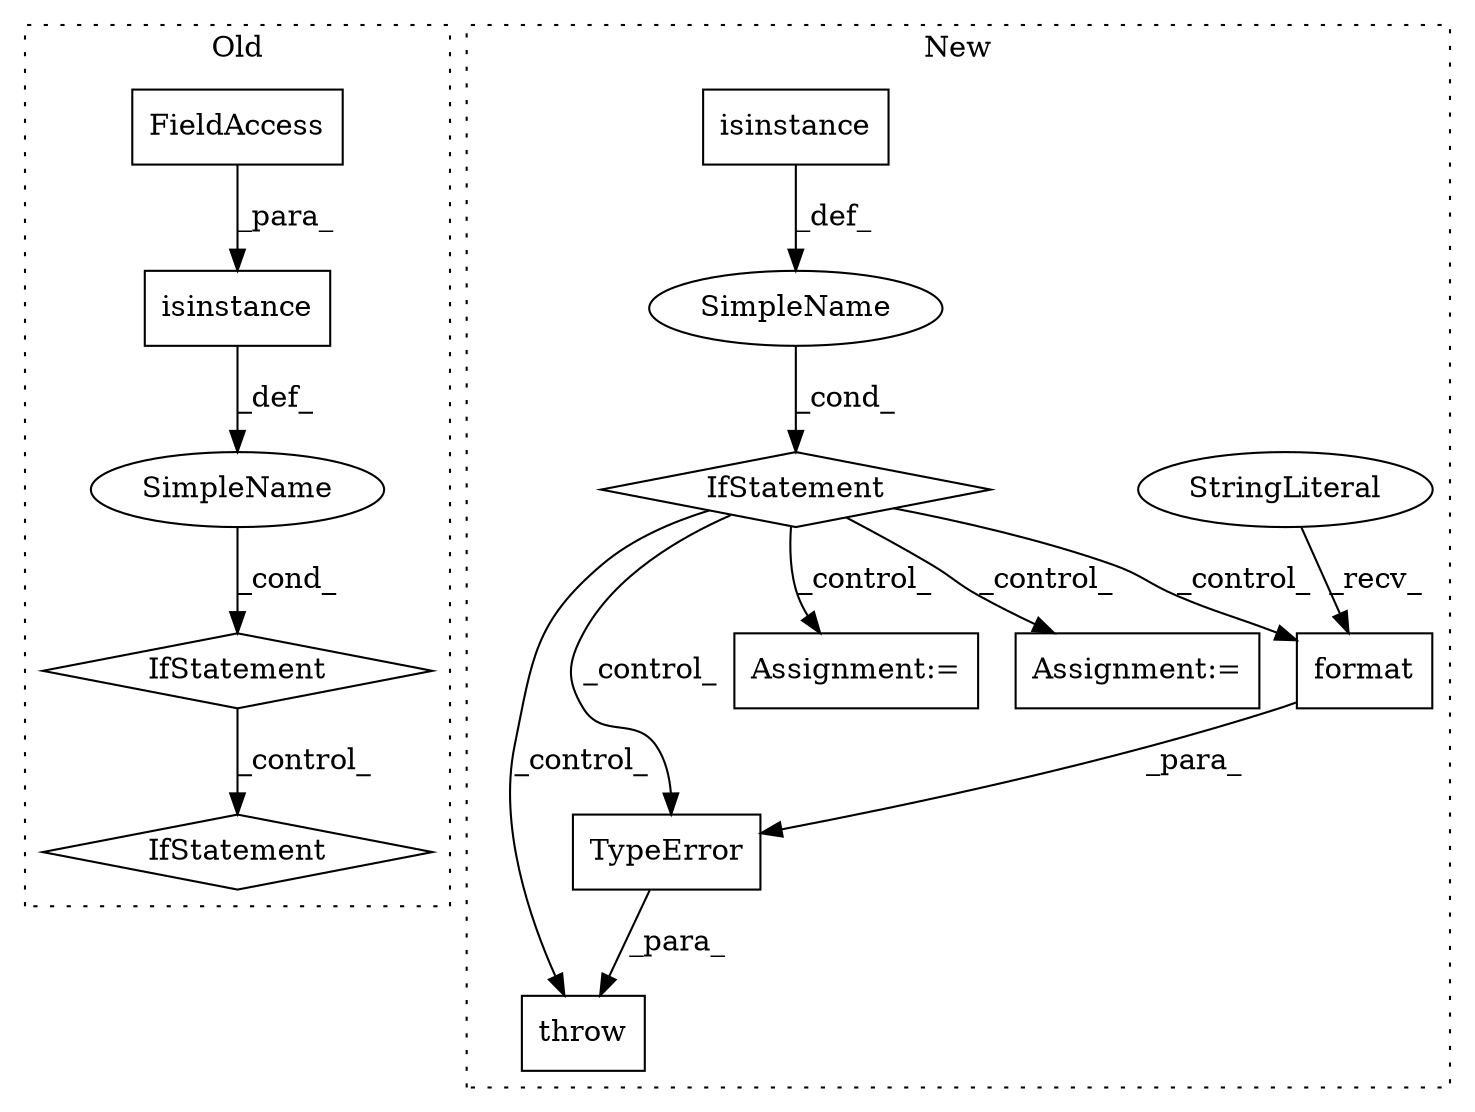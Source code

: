 digraph G {
subgraph cluster0 {
1 [label="isinstance" a="32" s="2330,2386" l="11,2" shape="box"];
4 [label="IfStatement" a="25" s="2326,2388" l="4,2" shape="diamond"];
5 [label="FieldAccess" a="22" s="2341" l="15" shape="box"];
9 [label="IfStatement" a="25" s="2529" l="39" shape="diamond"];
10 [label="SimpleName" a="42" s="" l="" shape="ellipse"];
label = "Old";
style="dotted";
}
subgraph cluster1 {
2 [label="TypeError" a="32" s="3707,3836" l="10,1" shape="box"];
3 [label="throw" a="53" s="3701" l="6" shape="box"];
6 [label="IfStatement" a="25" s="3075,3114" l="4,2" shape="diamond"];
7 [label="SimpleName" a="42" s="" l="" shape="ellipse"];
8 [label="Assignment:=" a="7" s="3869" l="1" shape="box"];
11 [label="format" a="32" s="3806,3835" l="7,1" shape="box"];
12 [label="isinstance" a="32" s="3079,3113" l="11,1" shape="box"];
13 [label="StringLiteral" a="45" s="3717" l="88" shape="ellipse"];
14 [label="Assignment:=" a="7" s="3146" l="1" shape="box"];
label = "New";
style="dotted";
}
1 -> 10 [label="_def_"];
2 -> 3 [label="_para_"];
4 -> 9 [label="_control_"];
5 -> 1 [label="_para_"];
6 -> 3 [label="_control_"];
6 -> 14 [label="_control_"];
6 -> 11 [label="_control_"];
6 -> 8 [label="_control_"];
6 -> 2 [label="_control_"];
7 -> 6 [label="_cond_"];
10 -> 4 [label="_cond_"];
11 -> 2 [label="_para_"];
12 -> 7 [label="_def_"];
13 -> 11 [label="_recv_"];
}